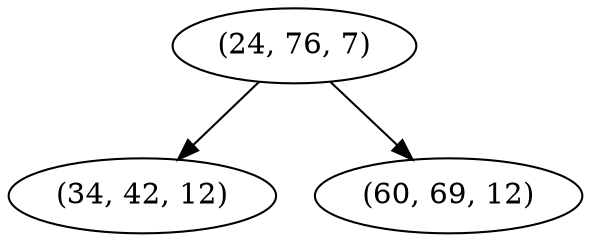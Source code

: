 digraph tree {
    "(24, 76, 7)";
    "(34, 42, 12)";
    "(60, 69, 12)";
    "(24, 76, 7)" -> "(34, 42, 12)";
    "(24, 76, 7)" -> "(60, 69, 12)";
}
